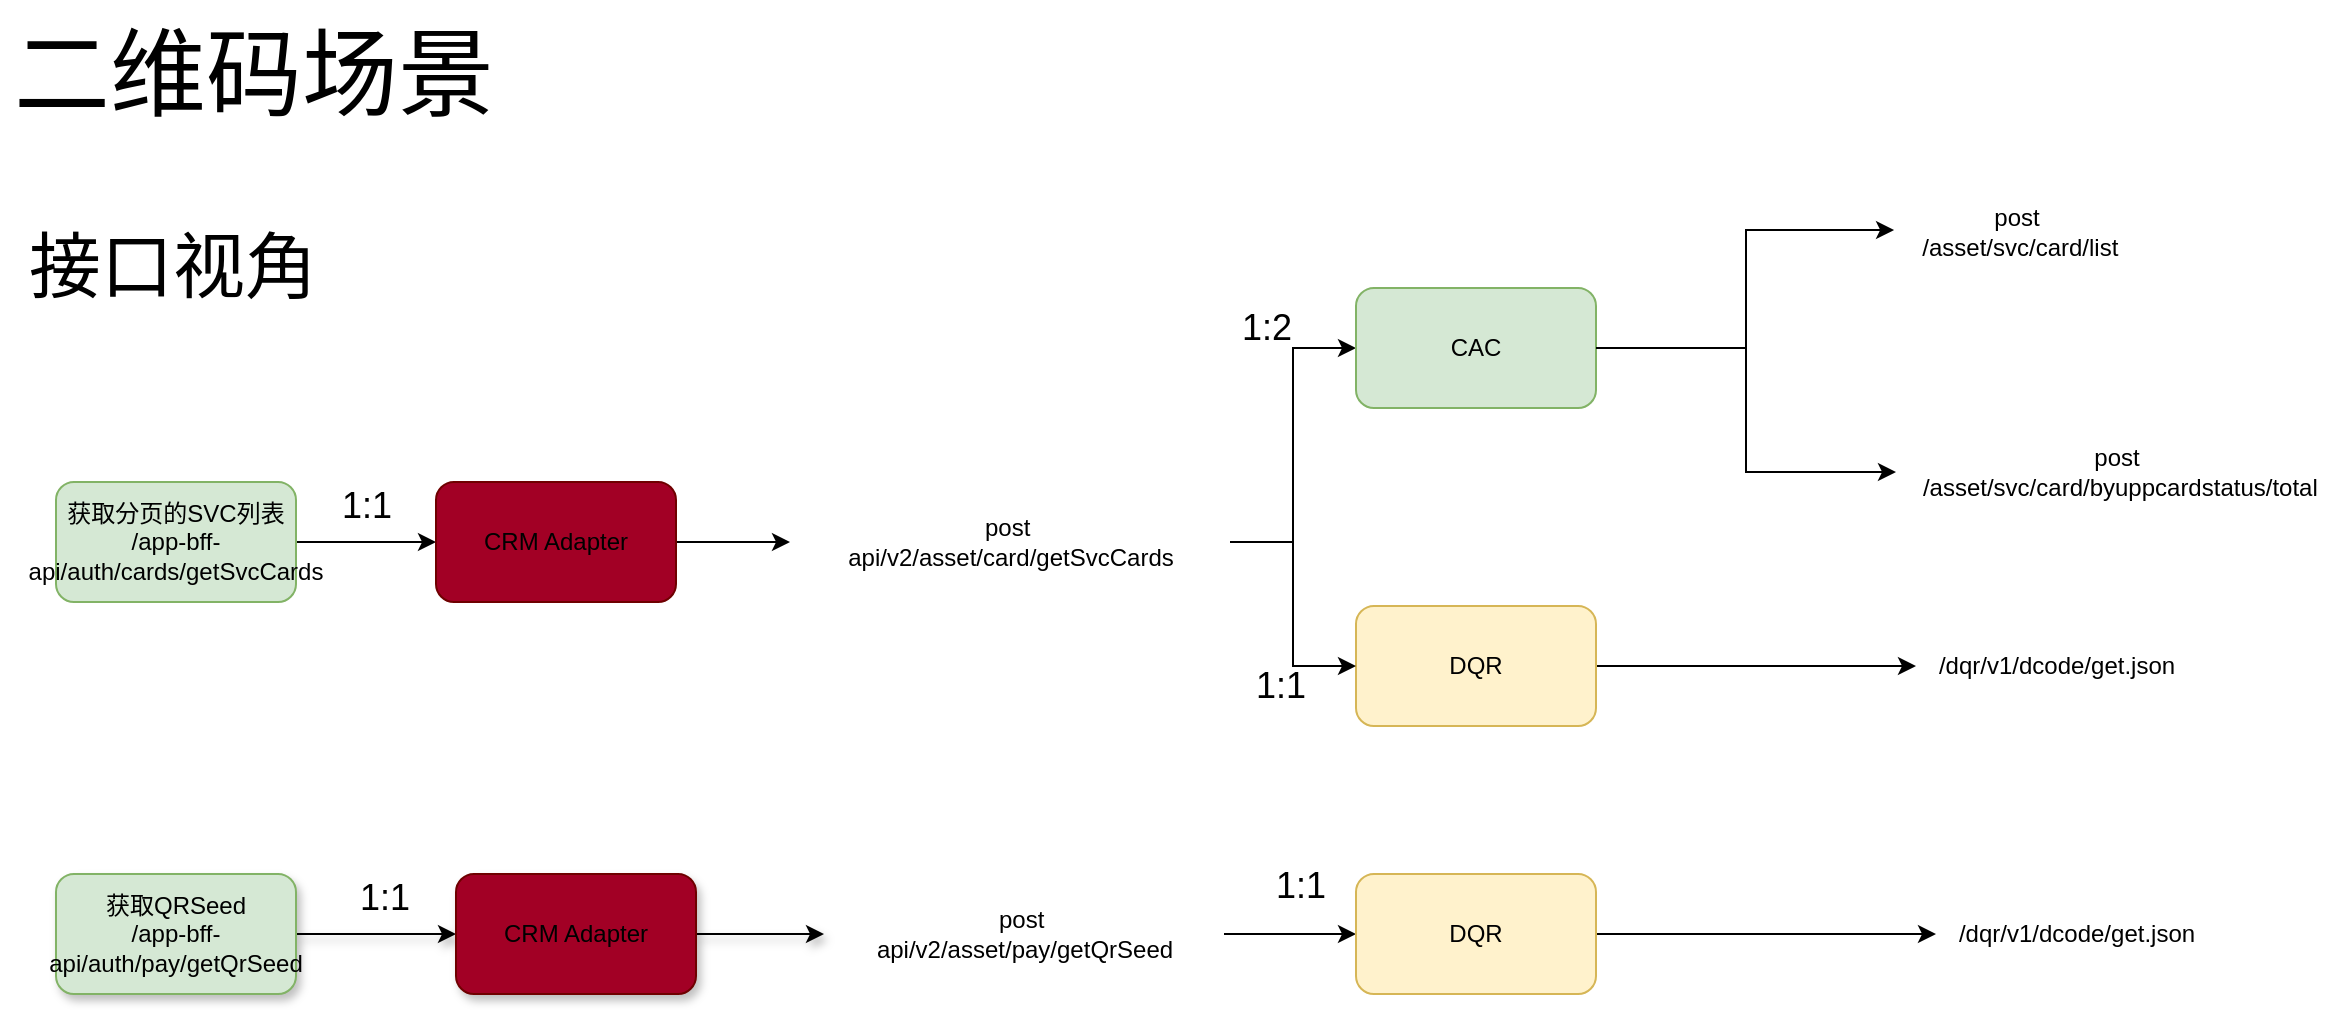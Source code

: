 <mxfile version="24.4.13" type="device">
  <diagram name="第 1 页" id="P2FFUgsS8bI8TxAOkH9T">
    <mxGraphModel dx="1853" dy="-502" grid="1" gridSize="10" guides="1" tooltips="1" connect="1" arrows="1" fold="1" page="1" pageScale="1" pageWidth="827" pageHeight="1169" math="0" shadow="0">
      <root>
        <mxCell id="0" />
        <mxCell id="1" parent="0" />
        <mxCell id="3NHyYmlF5aPSvZcaBxp1-1" value="&lt;font style=&quot;font-size: 48px;&quot;&gt;二维码场景&lt;/font&gt;" style="text;strokeColor=none;fillColor=none;align=left;verticalAlign=middle;spacingLeft=4;spacingRight=4;overflow=hidden;points=[[0,0.5],[1,0.5]];portConstraint=eastwest;rotatable=0;whiteSpace=wrap;html=1;" vertex="1" parent="1">
          <mxGeometry x="-767.5" y="1277" width="417.5" height="73" as="geometry" />
        </mxCell>
        <mxCell id="3NHyYmlF5aPSvZcaBxp1-2" value="&lt;font style=&quot;font-size: 36px;&quot;&gt;接口视角&lt;/font&gt;" style="text;html=1;align=center;verticalAlign=middle;resizable=0;points=[];autosize=1;strokeColor=none;fillColor=none;" vertex="1" parent="1">
          <mxGeometry x="-767.5" y="1380" width="170" height="60" as="geometry" />
        </mxCell>
        <mxCell id="3NHyYmlF5aPSvZcaBxp1-3" style="edgeStyle=orthogonalEdgeStyle;rounded=0;orthogonalLoop=1;jettySize=auto;html=1;exitX=1;exitY=0.5;exitDx=0;exitDy=0;" edge="1" parent="1" source="3NHyYmlF5aPSvZcaBxp1-4" target="3NHyYmlF5aPSvZcaBxp1-8">
          <mxGeometry relative="1" as="geometry" />
        </mxCell>
        <mxCell id="3NHyYmlF5aPSvZcaBxp1-4" value="获取分页的SVC列表&lt;br&gt;/app-bff-api/auth/cards/getSvcCards" style="rounded=1;whiteSpace=wrap;html=1;fillColor=#d5e8d4;strokeColor=#82b366;" vertex="1" parent="1">
          <mxGeometry x="-740" y="1518" width="120" height="60" as="geometry" />
        </mxCell>
        <mxCell id="3NHyYmlF5aPSvZcaBxp1-5" style="edgeStyle=orthogonalEdgeStyle;rounded=0;orthogonalLoop=1;jettySize=auto;html=1;exitX=1;exitY=0.5;exitDx=0;exitDy=0;shadow=1;" edge="1" parent="1" source="3NHyYmlF5aPSvZcaBxp1-6" target="3NHyYmlF5aPSvZcaBxp1-10">
          <mxGeometry relative="1" as="geometry" />
        </mxCell>
        <mxCell id="3NHyYmlF5aPSvZcaBxp1-6" value="获取QRSeed&lt;br&gt;/app-bff-api/auth/pay/getQrSeed" style="rounded=1;whiteSpace=wrap;html=1;fillColor=#d5e8d4;strokeColor=#82b366;shadow=1;" vertex="1" parent="1">
          <mxGeometry x="-740" y="1714" width="120" height="60" as="geometry" />
        </mxCell>
        <mxCell id="3NHyYmlF5aPSvZcaBxp1-7" style="edgeStyle=orthogonalEdgeStyle;rounded=0;orthogonalLoop=1;jettySize=auto;html=1;exitX=1;exitY=0.5;exitDx=0;exitDy=0;" edge="1" parent="1" source="3NHyYmlF5aPSvZcaBxp1-8" target="3NHyYmlF5aPSvZcaBxp1-11">
          <mxGeometry relative="1" as="geometry" />
        </mxCell>
        <mxCell id="3NHyYmlF5aPSvZcaBxp1-8" value="&lt;span style=&quot;color: rgb(0, 0, 0);&quot;&gt;CRM Adapter&lt;/span&gt;" style="rounded=1;whiteSpace=wrap;html=1;fillColor=#a20025;fontColor=#ffffff;strokeColor=#6F0000;" vertex="1" parent="1">
          <mxGeometry x="-550" y="1518" width="120" height="60" as="geometry" />
        </mxCell>
        <mxCell id="3NHyYmlF5aPSvZcaBxp1-9" style="edgeStyle=orthogonalEdgeStyle;rounded=0;orthogonalLoop=1;jettySize=auto;html=1;exitX=1;exitY=0.5;exitDx=0;exitDy=0;shadow=1;" edge="1" parent="1" source="3NHyYmlF5aPSvZcaBxp1-10" target="3NHyYmlF5aPSvZcaBxp1-12">
          <mxGeometry relative="1" as="geometry" />
        </mxCell>
        <mxCell id="3NHyYmlF5aPSvZcaBxp1-10" value="&lt;font color=&quot;#000000&quot;&gt;CRM Adapter&lt;br&gt;&lt;/font&gt;" style="rounded=1;whiteSpace=wrap;html=1;fillColor=#a20025;fontColor=#ffffff;strokeColor=#6F0000;shadow=1;" vertex="1" parent="1">
          <mxGeometry x="-540" y="1714" width="120" height="60" as="geometry" />
        </mxCell>
        <mxCell id="3NHyYmlF5aPSvZcaBxp1-16" value="" style="edgeStyle=orthogonalEdgeStyle;rounded=0;orthogonalLoop=1;jettySize=auto;html=1;entryX=0;entryY=0.5;entryDx=0;entryDy=0;" edge="1" parent="1" source="3NHyYmlF5aPSvZcaBxp1-11" target="3NHyYmlF5aPSvZcaBxp1-15">
          <mxGeometry relative="1" as="geometry" />
        </mxCell>
        <mxCell id="3NHyYmlF5aPSvZcaBxp1-11" value="&lt;span style=&quot;text-wrap: wrap;&quot;&gt;post&amp;nbsp; api/v2/asset/card/getSvcCards&lt;/span&gt;" style="text;html=1;align=center;verticalAlign=middle;resizable=0;points=[];autosize=1;strokeColor=none;fillColor=none;" vertex="1" parent="1">
          <mxGeometry x="-373" y="1533" width="220" height="30" as="geometry" />
        </mxCell>
        <mxCell id="3NHyYmlF5aPSvZcaBxp1-30" value="" style="edgeStyle=orthogonalEdgeStyle;rounded=0;orthogonalLoop=1;jettySize=auto;html=1;" edge="1" parent="1" source="3NHyYmlF5aPSvZcaBxp1-12" target="3NHyYmlF5aPSvZcaBxp1-29">
          <mxGeometry relative="1" as="geometry" />
        </mxCell>
        <mxCell id="3NHyYmlF5aPSvZcaBxp1-12" value="&lt;span style=&quot;text-wrap: wrap;&quot;&gt;post&amp;nbsp; api/v2/asset/pay/getQrSeed&lt;/span&gt;" style="text;html=1;align=center;verticalAlign=middle;resizable=0;points=[];autosize=1;strokeColor=none;fillColor=none;shadow=1;" vertex="1" parent="1">
          <mxGeometry x="-356" y="1729" width="200" height="30" as="geometry" />
        </mxCell>
        <mxCell id="3NHyYmlF5aPSvZcaBxp1-13" value="&lt;font style=&quot;font-size: 18px;&quot;&gt;1:1&lt;/font&gt;" style="text;html=1;align=center;verticalAlign=middle;resizable=0;points=[];autosize=1;strokeColor=none;fillColor=none;" vertex="1" parent="1">
          <mxGeometry x="-610" y="1510" width="50" height="40" as="geometry" />
        </mxCell>
        <mxCell id="3NHyYmlF5aPSvZcaBxp1-14" value="&lt;font style=&quot;font-size: 18px;&quot;&gt;1:1&lt;/font&gt;" style="text;html=1;align=center;verticalAlign=middle;resizable=0;points=[];autosize=1;strokeColor=none;fillColor=none;shadow=1;" vertex="1" parent="1">
          <mxGeometry x="-601" y="1706" width="50" height="40" as="geometry" />
        </mxCell>
        <mxCell id="3NHyYmlF5aPSvZcaBxp1-15" value="&lt;span style=&quot;color: rgb(0, 0, 0);&quot;&gt;CAC&lt;/span&gt;" style="rounded=1;whiteSpace=wrap;html=1;fillColor=#d5e8d4;strokeColor=#82b366;" vertex="1" parent="1">
          <mxGeometry x="-90" y="1421" width="120" height="60" as="geometry" />
        </mxCell>
        <mxCell id="3NHyYmlF5aPSvZcaBxp1-17" value="&lt;span style=&quot;text-wrap: wrap;&quot;&gt;post&lt;br&gt;&amp;nbsp;/asset/svc/card/list&lt;/span&gt;" style="text;html=1;align=center;verticalAlign=middle;resizable=0;points=[];autosize=1;strokeColor=none;fillColor=none;" vertex="1" parent="1">
          <mxGeometry x="180" y="1373" width="120" height="40" as="geometry" />
        </mxCell>
        <mxCell id="3NHyYmlF5aPSvZcaBxp1-19" value="&lt;font style=&quot;font-size: 18px;&quot;&gt;1:2&lt;/font&gt;" style="text;html=1;align=center;verticalAlign=middle;resizable=0;points=[];autosize=1;strokeColor=none;fillColor=none;" vertex="1" parent="1">
          <mxGeometry x="-160" y="1421" width="50" height="40" as="geometry" />
        </mxCell>
        <mxCell id="3NHyYmlF5aPSvZcaBxp1-21" value="&lt;span style=&quot;text-wrap: wrap;&quot;&gt;post&lt;br&gt;&amp;nbsp;/asset/svc/card/byuppcardstatus/total&lt;/span&gt;" style="text;html=1;align=center;verticalAlign=middle;resizable=0;points=[];autosize=1;strokeColor=none;fillColor=none;" vertex="1" parent="1">
          <mxGeometry x="180" y="1493" width="220" height="40" as="geometry" />
        </mxCell>
        <mxCell id="3NHyYmlF5aPSvZcaBxp1-22" style="edgeStyle=orthogonalEdgeStyle;rounded=0;orthogonalLoop=1;jettySize=auto;html=1;exitX=1;exitY=0.5;exitDx=0;exitDy=0;entryX=-0.008;entryY=0.475;entryDx=0;entryDy=0;entryPerimeter=0;" edge="1" parent="1" source="3NHyYmlF5aPSvZcaBxp1-15" target="3NHyYmlF5aPSvZcaBxp1-17">
          <mxGeometry relative="1" as="geometry" />
        </mxCell>
        <mxCell id="3NHyYmlF5aPSvZcaBxp1-23" style="edgeStyle=orthogonalEdgeStyle;rounded=0;orthogonalLoop=1;jettySize=auto;html=1;exitX=1;exitY=0.5;exitDx=0;exitDy=0;entryX=0;entryY=0.5;entryDx=0;entryDy=0;entryPerimeter=0;" edge="1" parent="1" source="3NHyYmlF5aPSvZcaBxp1-15" target="3NHyYmlF5aPSvZcaBxp1-21">
          <mxGeometry relative="1" as="geometry" />
        </mxCell>
        <mxCell id="3NHyYmlF5aPSvZcaBxp1-28" style="edgeStyle=orthogonalEdgeStyle;rounded=0;orthogonalLoop=1;jettySize=auto;html=1;exitX=1;exitY=0.5;exitDx=0;exitDy=0;" edge="1" parent="1" source="3NHyYmlF5aPSvZcaBxp1-24" target="3NHyYmlF5aPSvZcaBxp1-27">
          <mxGeometry relative="1" as="geometry" />
        </mxCell>
        <mxCell id="3NHyYmlF5aPSvZcaBxp1-24" value="&lt;span style=&quot;color: rgb(0, 0, 0);&quot;&gt;DQR&lt;/span&gt;" style="rounded=1;whiteSpace=wrap;html=1;fillColor=#fff2cc;strokeColor=#d6b656;" vertex="1" parent="1">
          <mxGeometry x="-90" y="1580" width="120" height="60" as="geometry" />
        </mxCell>
        <mxCell id="3NHyYmlF5aPSvZcaBxp1-25" value="" style="edgeStyle=orthogonalEdgeStyle;rounded=0;orthogonalLoop=1;jettySize=auto;html=1;entryX=0;entryY=0.5;entryDx=0;entryDy=0;exitX=1;exitY=0.5;exitDx=0;exitDy=0;exitPerimeter=0;" edge="1" parent="1" source="3NHyYmlF5aPSvZcaBxp1-11" target="3NHyYmlF5aPSvZcaBxp1-24">
          <mxGeometry relative="1" as="geometry">
            <mxPoint x="-143" y="1558" as="sourcePoint" />
            <mxPoint x="-80" y="1461" as="targetPoint" />
          </mxGeometry>
        </mxCell>
        <mxCell id="3NHyYmlF5aPSvZcaBxp1-26" value="&lt;font style=&quot;font-size: 18px;&quot;&gt;1:1&lt;/font&gt;" style="text;html=1;align=center;verticalAlign=middle;resizable=0;points=[];autosize=1;strokeColor=none;fillColor=none;" vertex="1" parent="1">
          <mxGeometry x="-153" y="1600" width="50" height="40" as="geometry" />
        </mxCell>
        <mxCell id="3NHyYmlF5aPSvZcaBxp1-27" value="&lt;span style=&quot;text-wrap: wrap;&quot;&gt;/dqr/v1/dcode/get.json&lt;/span&gt;" style="text;html=1;align=center;verticalAlign=middle;resizable=0;points=[];autosize=1;strokeColor=none;fillColor=none;" vertex="1" parent="1">
          <mxGeometry x="190" y="1595" width="140" height="30" as="geometry" />
        </mxCell>
        <mxCell id="3NHyYmlF5aPSvZcaBxp1-32" style="edgeStyle=orthogonalEdgeStyle;rounded=0;orthogonalLoop=1;jettySize=auto;html=1;exitX=1;exitY=0.5;exitDx=0;exitDy=0;" edge="1" parent="1" source="3NHyYmlF5aPSvZcaBxp1-29" target="3NHyYmlF5aPSvZcaBxp1-31">
          <mxGeometry relative="1" as="geometry" />
        </mxCell>
        <mxCell id="3NHyYmlF5aPSvZcaBxp1-29" value="&lt;span style=&quot;color: rgb(0, 0, 0);&quot;&gt;DQR&lt;/span&gt;" style="rounded=1;whiteSpace=wrap;html=1;fillColor=#fff2cc;strokeColor=#d6b656;" vertex="1" parent="1">
          <mxGeometry x="-90" y="1714" width="120" height="60" as="geometry" />
        </mxCell>
        <mxCell id="3NHyYmlF5aPSvZcaBxp1-31" value="&lt;span style=&quot;text-wrap: wrap;&quot;&gt;/dqr/v1/dcode/get.json&lt;/span&gt;" style="text;html=1;align=center;verticalAlign=middle;resizable=0;points=[];autosize=1;strokeColor=none;fillColor=none;" vertex="1" parent="1">
          <mxGeometry x="200" y="1729" width="140" height="30" as="geometry" />
        </mxCell>
        <mxCell id="3NHyYmlF5aPSvZcaBxp1-33" value="&lt;font style=&quot;font-size: 18px;&quot;&gt;1:1&lt;/font&gt;" style="text;html=1;align=center;verticalAlign=middle;resizable=0;points=[];autosize=1;strokeColor=none;fillColor=none;" vertex="1" parent="1">
          <mxGeometry x="-143" y="1700" width="50" height="40" as="geometry" />
        </mxCell>
      </root>
    </mxGraphModel>
  </diagram>
</mxfile>
